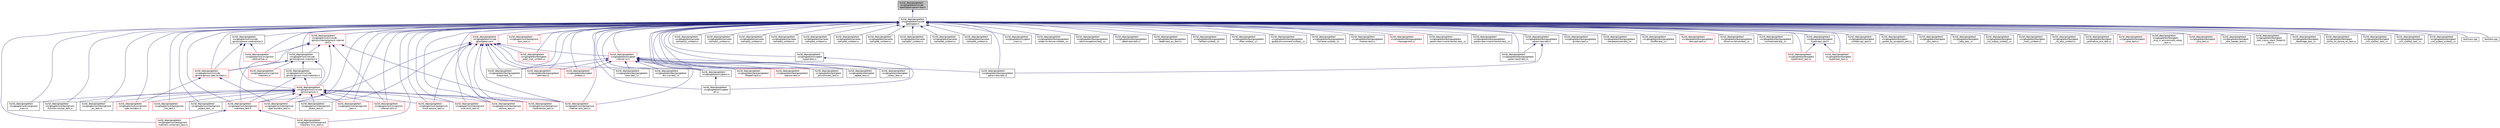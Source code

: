digraph "build/_deps/googletest-src/googletest/include/gtest/gtest-param-test.h"
{
 // LATEX_PDF_SIZE
  bgcolor="transparent";
  edge [fontname="Helvetica",fontsize="10",labelfontname="Helvetica",labelfontsize="10"];
  node [fontname="Helvetica",fontsize="10",shape=record];
  Node1 [label="build/_deps/googletest\l-src/googletest/include\l/gtest/gtest-param-test.h",height=0.2,width=0.4,color="black", fillcolor="grey75", style="filled", fontcolor="black",tooltip=" "];
  Node1 -> Node2 [dir="back",color="midnightblue",fontsize="10",style="solid",fontname="Helvetica"];
  Node2 [label="build/_deps/googletest\l-src/googletest/include\l/gtest/gtest.h",height=0.2,width=0.4,color="black",URL="$gtest_8h.html",tooltip=" "];
  Node2 -> Node3 [dir="back",color="midnightblue",fontsize="10",style="solid",fontname="Helvetica"];
  Node3 [label="build/_deps/googletest\l-src/googlemock/include\l/gmock/gmock-cardinalities.h",height=0.2,width=0.4,color="black",URL="$gmock-cardinalities_8h.html",tooltip=" "];
  Node3 -> Node4 [dir="back",color="midnightblue",fontsize="10",style="solid",fontname="Helvetica"];
  Node4 [label="build/_deps/googletest\l-src/googlemock/include\l/gmock/gmock-spec-builders.h",height=0.2,width=0.4,color="red",URL="$gmock-spec-builders_8h.html",tooltip=" "];
  Node4 -> Node9 [dir="back",color="midnightblue",fontsize="10",style="solid",fontname="Helvetica"];
  Node9 [label="build/_deps/googletest\l-src/googlemock/src/gmock\l-spec-builders.cc",height=0.2,width=0.4,color="red",URL="$gmock-spec-builders_8cc.html",tooltip=" "];
  Node4 -> Node25 [dir="back",color="midnightblue",fontsize="10",style="solid",fontname="Helvetica"];
  Node25 [label="build/_deps/googletest\l-src/googlemock/test/gmock\l-spec-builders_test.cc",height=0.2,width=0.4,color="red",URL="$gmock-spec-builders__test_8cc.html",tooltip=" "];
  Node3 -> Node6 [dir="back",color="midnightblue",fontsize="10",style="solid",fontname="Helvetica"];
  Node6 [label="build/_deps/googletest\l-src/googlemock/include\l/gmock/gmock.h",height=0.2,width=0.4,color="red",URL="$gmock_8h.html",tooltip=" "];
  Node6 -> Node8 [dir="back",color="midnightblue",fontsize="10",style="solid",fontname="Helvetica"];
  Node8 [label="build/_deps/googletest\l-src/googlemock/src/gmock\l-internal-utils.cc",height=0.2,width=0.4,color="red",URL="$gmock-internal-utils_8cc.html",tooltip=" "];
  Node6 -> Node9 [dir="back",color="midnightblue",fontsize="10",style="solid",fontname="Helvetica"];
  Node6 -> Node11 [dir="back",color="midnightblue",fontsize="10",style="solid",fontname="Helvetica"];
  Node11 [label="build/_deps/googletest\l-src/googlemock/src/gmock\l_main.cc",height=0.2,width=0.4,color="black",URL="$gmock__main_8cc.html",tooltip=" "];
  Node6 -> Node12 [dir="back",color="midnightblue",fontsize="10",style="solid",fontname="Helvetica"];
  Node12 [label="build/_deps/googletest\l-src/googlemock/test/gmock\l-actions_test.cc",height=0.2,width=0.4,color="red",URL="$gmock-actions__test_8cc.html",tooltip=" "];
  Node6 -> Node14 [dir="back",color="midnightblue",fontsize="10",style="solid",fontname="Helvetica"];
  Node14 [label="build/_deps/googletest\l-src/googlemock/test/gmock\l-cardinalities_test.cc",height=0.2,width=0.4,color="red",URL="$gmock-cardinalities__test_8cc.html",tooltip=" "];
  Node6 -> Node15 [dir="back",color="midnightblue",fontsize="10",style="solid",fontname="Helvetica"];
  Node15 [label="build/_deps/googletest\l-src/googlemock/test/gmock\l-function-mocker_test.cc",height=0.2,width=0.4,color="black",URL="$gmock-function-mocker__test_8cc.html",tooltip=" "];
  Node6 -> Node16 [dir="back",color="midnightblue",fontsize="10",style="solid",fontname="Helvetica"];
  Node16 [label="build/_deps/googletest\l-src/googlemock/test/gmock\l-internal-utils_test.cc",height=0.2,width=0.4,color="red",URL="$gmock-internal-utils__test_8cc.html",tooltip=" "];
  Node6 -> Node17 [dir="back",color="midnightblue",fontsize="10",style="solid",fontname="Helvetica"];
  Node17 [label="build/_deps/googletest\l-src/googlemock/test/gmock\l-matchers_test.h",height=0.2,width=0.4,color="red",URL="$gmock-matchers__test_8h.html",tooltip=" "];
  Node17 -> Node20 [dir="back",color="midnightblue",fontsize="10",style="solid",fontname="Helvetica"];
  Node20 [label="build/_deps/googletest\l-src/googlemock/test/gmock\l-matchers-containers_test.cc",height=0.2,width=0.4,color="red",URL="$gmock-matchers-containers__test_8cc.html",tooltip=" "];
  Node17 -> Node21 [dir="back",color="midnightblue",fontsize="10",style="solid",fontname="Helvetica"];
  Node21 [label="build/_deps/googletest\l-src/googlemock/test/gmock\l-matchers-misc_test.cc",height=0.2,width=0.4,color="red",URL="$gmock-matchers-misc__test_8cc.html",tooltip=" "];
  Node6 -> Node22 [dir="back",color="midnightblue",fontsize="10",style="solid",fontname="Helvetica"];
  Node22 [label="build/_deps/googletest\l-src/googlemock/test/gmock\l-more-actions_test.cc",height=0.2,width=0.4,color="red",URL="$gmock-more-actions__test_8cc.html",tooltip=" "];
  Node6 -> Node23 [dir="back",color="midnightblue",fontsize="10",style="solid",fontname="Helvetica"];
  Node23 [label="build/_deps/googletest\l-src/googlemock/test/gmock\l-nice-strict_test.cc",height=0.2,width=0.4,color="red",URL="$gmock-nice-strict__test_8cc.html",tooltip=" "];
  Node6 -> Node25 [dir="back",color="midnightblue",fontsize="10",style="solid",fontname="Helvetica"];
  Node6 -> Node26 [dir="back",color="midnightblue",fontsize="10",style="solid",fontname="Helvetica"];
  Node26 [label="build/_deps/googletest\l-src/googlemock/test/gmock\l_ex_test.cc",height=0.2,width=0.4,color="black",URL="$gmock__ex__test_8cc.html",tooltip=" "];
  Node6 -> Node28 [dir="back",color="midnightblue",fontsize="10",style="solid",fontname="Helvetica"];
  Node28 [label="build/_deps/googletest\l-src/googlemock/test/gmock\l_link_test.h",height=0.2,width=0.4,color="red",URL="$gmock__link__test_8h.html",tooltip=" "];
  Node6 -> Node31 [dir="back",color="midnightblue",fontsize="10",style="solid",fontname="Helvetica"];
  Node31 [label="build/_deps/googletest\l-src/googlemock/test/gmock\l_output_test_.cc",height=0.2,width=0.4,color="black",URL="$gmock__output__test___8cc.html",tooltip=" "];
  Node6 -> Node32 [dir="back",color="midnightblue",fontsize="10",style="solid",fontname="Helvetica"];
  Node32 [label="build/_deps/googletest\l-src/googlemock/test/gmock\l_stress_test.cc",height=0.2,width=0.4,color="black",URL="$gmock__stress__test_8cc.html",tooltip=" "];
  Node6 -> Node33 [dir="back",color="midnightblue",fontsize="10",style="solid",fontname="Helvetica"];
  Node33 [label="build/_deps/googletest\l-src/googlemock/test/gmock\l_test.cc",height=0.2,width=0.4,color="red",URL="$gmock__test_8cc.html",tooltip=" "];
  Node3 -> Node35 [dir="back",color="midnightblue",fontsize="10",style="solid",fontname="Helvetica"];
  Node35 [label="build/_deps/googletest\l-src/googlemock/src/gmock\l-cardinalities.cc",height=0.2,width=0.4,color="red",URL="$gmock-cardinalities_8cc.html",tooltip=" "];
  Node2 -> Node36 [dir="back",color="midnightblue",fontsize="10",style="solid",fontname="Helvetica"];
  Node36 [label="build/_deps/googletest\l-src/googlemock/include\l/gmock/gmock-matchers.h",height=0.2,width=0.4,color="black",URL="$gmock-matchers_8h.html",tooltip=" "];
  Node36 -> Node37 [dir="back",color="midnightblue",fontsize="10",style="solid",fontname="Helvetica"];
  Node37 [label="build/_deps/googletest\l-src/googlemock/include\l/gmock/gmock-more-matchers.h",height=0.2,width=0.4,color="black",URL="$gmock-more-matchers_8h.html",tooltip=" "];
  Node37 -> Node6 [dir="back",color="midnightblue",fontsize="10",style="solid",fontname="Helvetica"];
  Node37 -> Node17 [dir="back",color="midnightblue",fontsize="10",style="solid",fontname="Helvetica"];
  Node36 -> Node4 [dir="back",color="midnightblue",fontsize="10",style="solid",fontname="Helvetica"];
  Node36 -> Node6 [dir="back",color="midnightblue",fontsize="10",style="solid",fontname="Helvetica"];
  Node36 -> Node38 [dir="back",color="midnightblue",fontsize="10",style="solid",fontname="Helvetica"];
  Node38 [label="build/_deps/googletest\l-src/googlemock/src/gmock\l-matchers.cc",height=0.2,width=0.4,color="red",URL="$gmock-matchers_8cc.html",tooltip=" "];
  Node36 -> Node17 [dir="back",color="midnightblue",fontsize="10",style="solid",fontname="Helvetica"];
  Node2 -> Node4 [dir="back",color="midnightblue",fontsize="10",style="solid",fontname="Helvetica"];
  Node2 -> Node39 [dir="back",color="midnightblue",fontsize="10",style="solid",fontname="Helvetica"];
  Node39 [label="build/_deps/googletest\l-src/googlemock/include\l/gmock/internal/gmock-internal\l-utils.h",height=0.2,width=0.4,color="red",URL="$gmock-internal-utils_8h.html",tooltip=" "];
  Node39 -> Node36 [dir="back",color="midnightblue",fontsize="10",style="solid",fontname="Helvetica"];
  Node39 -> Node4 [dir="back",color="midnightblue",fontsize="10",style="solid",fontname="Helvetica"];
  Node39 -> Node6 [dir="back",color="midnightblue",fontsize="10",style="solid",fontname="Helvetica"];
  Node39 -> Node35 [dir="back",color="midnightblue",fontsize="10",style="solid",fontname="Helvetica"];
  Node39 -> Node8 [dir="back",color="midnightblue",fontsize="10",style="solid",fontname="Helvetica"];
  Node39 -> Node16 [dir="back",color="midnightblue",fontsize="10",style="solid",fontname="Helvetica"];
  Node2 -> Node35 [dir="back",color="midnightblue",fontsize="10",style="solid",fontname="Helvetica"];
  Node2 -> Node8 [dir="back",color="midnightblue",fontsize="10",style="solid",fontname="Helvetica"];
  Node2 -> Node9 [dir="back",color="midnightblue",fontsize="10",style="solid",fontname="Helvetica"];
  Node2 -> Node11 [dir="back",color="midnightblue",fontsize="10",style="solid",fontname="Helvetica"];
  Node2 -> Node12 [dir="back",color="midnightblue",fontsize="10",style="solid",fontname="Helvetica"];
  Node2 -> Node14 [dir="back",color="midnightblue",fontsize="10",style="solid",fontname="Helvetica"];
  Node2 -> Node15 [dir="back",color="midnightblue",fontsize="10",style="solid",fontname="Helvetica"];
  Node2 -> Node16 [dir="back",color="midnightblue",fontsize="10",style="solid",fontname="Helvetica"];
  Node2 -> Node20 [dir="back",color="midnightblue",fontsize="10",style="solid",fontname="Helvetica"];
  Node2 -> Node21 [dir="back",color="midnightblue",fontsize="10",style="solid",fontname="Helvetica"];
  Node2 -> Node17 [dir="back",color="midnightblue",fontsize="10",style="solid",fontname="Helvetica"];
  Node2 -> Node22 [dir="back",color="midnightblue",fontsize="10",style="solid",fontname="Helvetica"];
  Node2 -> Node23 [dir="back",color="midnightblue",fontsize="10",style="solid",fontname="Helvetica"];
  Node2 -> Node42 [dir="back",color="midnightblue",fontsize="10",style="solid",fontname="Helvetica"];
  Node42 [label="build/_deps/googletest\l-src/googlemock/test/gmock\l-port_test.cc",height=0.2,width=0.4,color="red",URL="$gmock-port__test_8cc.html",tooltip=" "];
  Node2 -> Node25 [dir="back",color="midnightblue",fontsize="10",style="solid",fontname="Helvetica"];
  Node2 -> Node26 [dir="back",color="midnightblue",fontsize="10",style="solid",fontname="Helvetica"];
  Node2 -> Node28 [dir="back",color="midnightblue",fontsize="10",style="solid",fontname="Helvetica"];
  Node2 -> Node31 [dir="back",color="midnightblue",fontsize="10",style="solid",fontname="Helvetica"];
  Node2 -> Node32 [dir="back",color="midnightblue",fontsize="10",style="solid",fontname="Helvetica"];
  Node2 -> Node33 [dir="back",color="midnightblue",fontsize="10",style="solid",fontname="Helvetica"];
  Node2 -> Node43 [dir="back",color="midnightblue",fontsize="10",style="solid",fontname="Helvetica"];
  Node43 [label="build/_deps/googletest\l-src/googletest/include\l/gtest/gtest-spi.h",height=0.2,width=0.4,color="red",URL="$gtest-spi_8h.html",tooltip=" "];
  Node43 -> Node12 [dir="back",color="midnightblue",fontsize="10",style="solid",fontname="Helvetica"];
  Node43 -> Node14 [dir="back",color="midnightblue",fontsize="10",style="solid",fontname="Helvetica"];
  Node43 -> Node16 [dir="back",color="midnightblue",fontsize="10",style="solid",fontname="Helvetica"];
  Node43 -> Node17 [dir="back",color="midnightblue",fontsize="10",style="solid",fontname="Helvetica"];
  Node43 -> Node22 [dir="back",color="midnightblue",fontsize="10",style="solid",fontname="Helvetica"];
  Node43 -> Node23 [dir="back",color="midnightblue",fontsize="10",style="solid",fontname="Helvetica"];
  Node43 -> Node25 [dir="back",color="midnightblue",fontsize="10",style="solid",fontname="Helvetica"];
  Node43 -> Node44 [dir="back",color="midnightblue",fontsize="10",style="solid",fontname="Helvetica"];
  Node44 [label="build/_deps/googletest\l-src/googletest/src/gtest\l-internal-inl.h",height=0.2,width=0.4,color="red",URL="$gtest-internal-inl_8h.html",tooltip=" "];
  Node44 -> Node16 [dir="back",color="midnightblue",fontsize="10",style="solid",fontname="Helvetica"];
  Node44 -> Node50 [dir="back",color="midnightblue",fontsize="10",style="solid",fontname="Helvetica"];
  Node50 [label="build/_deps/googletest\l-src/googletest/src/gtest.cc",height=0.2,width=0.4,color="black",URL="$gtest_8cc.html",tooltip=" "];
  Node50 -> Node46 [dir="back",color="midnightblue",fontsize="10",style="solid",fontname="Helvetica"];
  Node46 [label="build/_deps/googletest\l-src/googletest/src/gtest\l-all.cc",height=0.2,width=0.4,color="black",URL="$gtest-all_8cc.html",tooltip=" "];
  Node44 -> Node51 [dir="back",color="midnightblue",fontsize="10",style="solid",fontname="Helvetica"];
  Node51 [label="build/_deps/googletest\l-src/googletest/test/googletest\l-color-test_.cc",height=0.2,width=0.4,color="black",URL="$googletest-color-test___8cc.html",tooltip=" "];
  Node44 -> Node52 [dir="back",color="midnightblue",fontsize="10",style="solid",fontname="Helvetica"];
  Node52 [label="build/_deps/googletest\l-src/googletest/test/googletest\l-env-var-test_.cc",height=0.2,width=0.4,color="black",URL="$googletest-env-var-test___8cc.html",tooltip=" "];
  Node44 -> Node53 [dir="back",color="midnightblue",fontsize="10",style="solid",fontname="Helvetica"];
  Node53 [label="build/_deps/googletest\l-src/googletest/test/googletest\l-filepath-test.cc",height=0.2,width=0.4,color="red",URL="$googletest-filepath-test_8cc.html",tooltip=" "];
  Node44 -> Node55 [dir="back",color="midnightblue",fontsize="10",style="solid",fontname="Helvetica"];
  Node55 [label="build/_deps/googletest\l-src/googletest/test/googletest\l-options-test.cc",height=0.2,width=0.4,color="red",URL="$googletest-options-test_8cc.html",tooltip=" "];
  Node44 -> Node56 [dir="back",color="midnightblue",fontsize="10",style="solid",fontname="Helvetica"];
  Node56 [label="build/_deps/googletest\l-src/googletest/test/googletest\l-output-test_.cc",height=0.2,width=0.4,color="black",URL="$googletest-output-test___8cc.html",tooltip=" "];
  Node44 -> Node57 [dir="back",color="midnightblue",fontsize="10",style="solid",fontname="Helvetica"];
  Node57 [label="build/_deps/googletest\l-src/googletest/test/googletest\l-param-test-test.cc",height=0.2,width=0.4,color="black",URL="$googletest-param-test-test_8cc.html",tooltip=" "];
  Node44 -> Node58 [dir="back",color="midnightblue",fontsize="10",style="solid",fontname="Helvetica"];
  Node58 [label="build/_deps/googletest\l-src/googletest/test/googletest\l-port-test.cc",height=0.2,width=0.4,color="red",URL="$googletest-port-test_8cc.html",tooltip=" "];
  Node44 -> Node59 [dir="back",color="midnightblue",fontsize="10",style="solid",fontname="Helvetica"];
  Node59 [label="build/_deps/googletest\l-src/googletest/test/gtest\l_environment_test.cc",height=0.2,width=0.4,color="black",URL="$gtest__environment__test_8cc.html",tooltip=" "];
  Node44 -> Node60 [dir="back",color="midnightblue",fontsize="10",style="solid",fontname="Helvetica"];
  Node60 [label="build/_deps/googletest\l-src/googletest/test/gtest\l_repeat_test.cc",height=0.2,width=0.4,color="black",URL="$gtest__repeat__test_8cc.html",tooltip=" "];
  Node44 -> Node61 [dir="back",color="midnightblue",fontsize="10",style="solid",fontname="Helvetica"];
  Node61 [label="build/_deps/googletest\l-src/googletest/test/gtest\l_stress_test.cc",height=0.2,width=0.4,color="black",URL="$gtest__stress__test_8cc.html",tooltip=" "];
  Node44 -> Node62 [dir="back",color="midnightblue",fontsize="10",style="solid",fontname="Helvetica"];
  Node62 [label="build/_deps/googletest\l-src/googletest/test/gtest\l_unittest.cc",height=0.2,width=0.4,color="red",URL="$gtest__unittest_8cc.html",tooltip=" "];
  Node43 -> Node50 [dir="back",color="midnightblue",fontsize="10",style="solid",fontname="Helvetica"];
  Node43 -> Node56 [dir="back",color="midnightblue",fontsize="10",style="solid",fontname="Helvetica"];
  Node43 -> Node58 [dir="back",color="midnightblue",fontsize="10",style="solid",fontname="Helvetica"];
  Node43 -> Node63 [dir="back",color="midnightblue",fontsize="10",style="solid",fontname="Helvetica"];
  Node63 [label="build/_deps/googletest\l-src/googletest/test/gtest\l_pred_impl_unittest.cc",height=0.2,width=0.4,color="red",URL="$gtest__pred__impl__unittest_8cc.html",tooltip=" "];
  Node43 -> Node62 [dir="back",color="midnightblue",fontsize="10",style="solid",fontname="Helvetica"];
  Node2 -> Node64 [dir="back",color="midnightblue",fontsize="10",style="solid",fontname="Helvetica"];
  Node64 [label="build/_deps/googletest\l-src/googletest/samples\l/sample10_unittest.cc",height=0.2,width=0.4,color="black",URL="$sample10__unittest_8cc.html",tooltip=" "];
  Node2 -> Node65 [dir="back",color="midnightblue",fontsize="10",style="solid",fontname="Helvetica"];
  Node65 [label="build/_deps/googletest\l-src/googletest/samples\l/sample1_unittest.cc",height=0.2,width=0.4,color="black",URL="$sample1__unittest_8cc.html",tooltip=" "];
  Node2 -> Node66 [dir="back",color="midnightblue",fontsize="10",style="solid",fontname="Helvetica"];
  Node66 [label="build/_deps/googletest\l-src/googletest/samples\l/sample2_unittest.cc",height=0.2,width=0.4,color="black",URL="$sample2__unittest_8cc.html",tooltip=" "];
  Node2 -> Node67 [dir="back",color="midnightblue",fontsize="10",style="solid",fontname="Helvetica"];
  Node67 [label="build/_deps/googletest\l-src/googletest/samples\l/sample3_unittest.cc",height=0.2,width=0.4,color="black",URL="$sample3__unittest_8cc.html",tooltip=" "];
  Node2 -> Node68 [dir="back",color="midnightblue",fontsize="10",style="solid",fontname="Helvetica"];
  Node68 [label="build/_deps/googletest\l-src/googletest/samples\l/sample4_unittest.cc",height=0.2,width=0.4,color="black",URL="$sample4__unittest_8cc.html",tooltip=" "];
  Node2 -> Node69 [dir="back",color="midnightblue",fontsize="10",style="solid",fontname="Helvetica"];
  Node69 [label="build/_deps/googletest\l-src/googletest/samples\l/sample5_unittest.cc",height=0.2,width=0.4,color="black",URL="$sample5__unittest_8cc.html",tooltip=" "];
  Node2 -> Node70 [dir="back",color="midnightblue",fontsize="10",style="solid",fontname="Helvetica"];
  Node70 [label="build/_deps/googletest\l-src/googletest/samples\l/sample6_unittest.cc",height=0.2,width=0.4,color="black",URL="$sample6__unittest_8cc.html",tooltip=" "];
  Node2 -> Node71 [dir="back",color="midnightblue",fontsize="10",style="solid",fontname="Helvetica"];
  Node71 [label="build/_deps/googletest\l-src/googletest/samples\l/sample7_unittest.cc",height=0.2,width=0.4,color="black",URL="$sample7__unittest_8cc.html",tooltip=" "];
  Node2 -> Node72 [dir="back",color="midnightblue",fontsize="10",style="solid",fontname="Helvetica"];
  Node72 [label="build/_deps/googletest\l-src/googletest/samples\l/sample8_unittest.cc",height=0.2,width=0.4,color="black",URL="$sample8__unittest_8cc.html",tooltip=" "];
  Node2 -> Node73 [dir="back",color="midnightblue",fontsize="10",style="solid",fontname="Helvetica"];
  Node73 [label="build/_deps/googletest\l-src/googletest/samples\l/sample9_unittest.cc",height=0.2,width=0.4,color="black",URL="$sample9__unittest_8cc.html",tooltip=" "];
  Node2 -> Node46 [dir="back",color="midnightblue",fontsize="10",style="solid",fontname="Helvetica"];
  Node2 -> Node44 [dir="back",color="midnightblue",fontsize="10",style="solid",fontname="Helvetica"];
  Node2 -> Node74 [dir="back",color="midnightblue",fontsize="10",style="solid",fontname="Helvetica"];
  Node74 [label="build/_deps/googletest\l-src/googletest/src/gtest\l-typed-test.cc",height=0.2,width=0.4,color="black",URL="$gtest-typed-test_8cc.html",tooltip=" "];
  Node74 -> Node46 [dir="back",color="midnightblue",fontsize="10",style="solid",fontname="Helvetica"];
  Node2 -> Node50 [dir="back",color="midnightblue",fontsize="10",style="solid",fontname="Helvetica"];
  Node2 -> Node75 [dir="back",color="midnightblue",fontsize="10",style="solid",fontname="Helvetica"];
  Node75 [label="build/_deps/googletest\l-src/googletest/src/gtest\l_main.cc",height=0.2,width=0.4,color="black",URL="$gtest__main_8cc.html",tooltip=" "];
  Node2 -> Node76 [dir="back",color="midnightblue",fontsize="10",style="solid",fontname="Helvetica"];
  Node76 [label="build/_deps/googletest\l-src/googletest/test/googletest\l-break-on-failure-unittest_.cc",height=0.2,width=0.4,color="black",URL="$googletest-break-on-failure-unittest___8cc.html",tooltip=" "];
  Node2 -> Node77 [dir="back",color="midnightblue",fontsize="10",style="solid",fontname="Helvetica"];
  Node77 [label="build/_deps/googletest\l-src/googletest/test/googletest\l-catch-exceptions-test_.cc",height=0.2,width=0.4,color="black",URL="$googletest-catch-exceptions-test___8cc.html",tooltip=" "];
  Node2 -> Node51 [dir="back",color="midnightblue",fontsize="10",style="solid",fontname="Helvetica"];
  Node2 -> Node78 [dir="back",color="midnightblue",fontsize="10",style="solid",fontname="Helvetica"];
  Node78 [label="build/_deps/googletest\l-src/googletest/test/googletest\l-death-test-test.cc",height=0.2,width=0.4,color="black",URL="$googletest-death-test-test_8cc.html",tooltip=" "];
  Node2 -> Node79 [dir="back",color="midnightblue",fontsize="10",style="solid",fontname="Helvetica"];
  Node79 [label="build/_deps/googletest\l-src/googletest/test/googletest\l-death-test_ex_test.cc",height=0.2,width=0.4,color="black",URL="$googletest-death-test__ex__test_8cc.html",tooltip=" "];
  Node2 -> Node52 [dir="back",color="midnightblue",fontsize="10",style="solid",fontname="Helvetica"];
  Node2 -> Node80 [dir="back",color="midnightblue",fontsize="10",style="solid",fontname="Helvetica"];
  Node80 [label="build/_deps/googletest\l-src/googletest/test/googletest\l-failfast-unittest_.cc",height=0.2,width=0.4,color="black",URL="$googletest-failfast-unittest___8cc.html",tooltip=" "];
  Node2 -> Node53 [dir="back",color="midnightblue",fontsize="10",style="solid",fontname="Helvetica"];
  Node2 -> Node81 [dir="back",color="midnightblue",fontsize="10",style="solid",fontname="Helvetica"];
  Node81 [label="build/_deps/googletest\l-src/googletest/test/googletest\l-filter-unittest_.cc",height=0.2,width=0.4,color="black",URL="$googletest-filter-unittest___8cc.html",tooltip=" "];
  Node2 -> Node82 [dir="back",color="midnightblue",fontsize="10",style="solid",fontname="Helvetica"];
  Node82 [label="build/_deps/googletest\l-src/googletest/test/googletest\l-global-environment-unittest_.cc",height=0.2,width=0.4,color="black",URL="$googletest-global-environment-unittest___8cc.html",tooltip=" "];
  Node2 -> Node83 [dir="back",color="midnightblue",fontsize="10",style="solid",fontname="Helvetica"];
  Node83 [label="build/_deps/googletest\l-src/googletest/test/googletest\l-list-tests-unittest_.cc",height=0.2,width=0.4,color="black",URL="$googletest-list-tests-unittest___8cc.html",tooltip=" "];
  Node2 -> Node84 [dir="back",color="midnightblue",fontsize="10",style="solid",fontname="Helvetica"];
  Node84 [label="build/_deps/googletest\l-src/googletest/test/googletest\l-listener-test.cc",height=0.2,width=0.4,color="black",URL="$googletest-listener-test_8cc.html",tooltip=" "];
  Node2 -> Node85 [dir="back",color="midnightblue",fontsize="10",style="solid",fontname="Helvetica"];
  Node85 [label="build/_deps/googletest\l-src/googletest/test/googletest\l-message-test.cc",height=0.2,width=0.4,color="red",URL="$googletest-message-test_8cc.html",tooltip=" "];
  Node2 -> Node55 [dir="back",color="midnightblue",fontsize="10",style="solid",fontname="Helvetica"];
  Node2 -> Node56 [dir="back",color="midnightblue",fontsize="10",style="solid",fontname="Helvetica"];
  Node2 -> Node86 [dir="back",color="midnightblue",fontsize="10",style="solid",fontname="Helvetica"];
  Node86 [label="build/_deps/googletest\l-src/googletest/test/googletest\l-param-test-invalid-name1-test_.cc",height=0.2,width=0.4,color="black",URL="$googletest-param-test-invalid-name1-test___8cc.html",tooltip=" "];
  Node2 -> Node87 [dir="back",color="midnightblue",fontsize="10",style="solid",fontname="Helvetica"];
  Node87 [label="build/_deps/googletest\l-src/googletest/test/googletest\l-param-test-invalid-name2-test_.cc",height=0.2,width=0.4,color="black",URL="$googletest-param-test-invalid-name2-test___8cc.html",tooltip=" "];
  Node2 -> Node57 [dir="back",color="midnightblue",fontsize="10",style="solid",fontname="Helvetica"];
  Node2 -> Node88 [dir="back",color="midnightblue",fontsize="10",style="solid",fontname="Helvetica"];
  Node88 [label="build/_deps/googletest\l-src/googletest/test/googletest\l-param-test-test.h",height=0.2,width=0.4,color="black",URL="$googletest-param-test-test_8h.html",tooltip=" "];
  Node88 -> Node57 [dir="back",color="midnightblue",fontsize="10",style="solid",fontname="Helvetica"];
  Node88 -> Node89 [dir="back",color="midnightblue",fontsize="10",style="solid",fontname="Helvetica"];
  Node89 [label="build/_deps/googletest\l-src/googletest/test/googletest\l-param-test2-test.cc",height=0.2,width=0.4,color="black",URL="$googletest-param-test2-test_8cc.html",tooltip=" "];
  Node2 -> Node89 [dir="back",color="midnightblue",fontsize="10",style="solid",fontname="Helvetica"];
  Node2 -> Node58 [dir="back",color="midnightblue",fontsize="10",style="solid",fontname="Helvetica"];
  Node2 -> Node90 [dir="back",color="midnightblue",fontsize="10",style="solid",fontname="Helvetica"];
  Node90 [label="build/_deps/googletest\l-src/googletest/test/googletest\l-printers-test.cc",height=0.2,width=0.4,color="black",URL="$googletest-printers-test_8cc.html",tooltip=" "];
  Node2 -> Node91 [dir="back",color="midnightblue",fontsize="10",style="solid",fontname="Helvetica"];
  Node91 [label="build/_deps/googletest\l-src/googletest/test/googletest\l-setuptestsuite-test_.cc",height=0.2,width=0.4,color="black",URL="$googletest-setuptestsuite-test___8cc.html",tooltip=" "];
  Node2 -> Node92 [dir="back",color="midnightblue",fontsize="10",style="solid",fontname="Helvetica"];
  Node92 [label="build/_deps/googletest\l-src/googletest/test/googletest\l-shuffle-test_.cc",height=0.2,width=0.4,color="black",URL="$googletest-shuffle-test___8cc.html",tooltip=" "];
  Node2 -> Node93 [dir="back",color="midnightblue",fontsize="10",style="solid",fontname="Helvetica"];
  Node93 [label="build/_deps/googletest\l-src/googletest/test/googletest\l-test-part-test.cc",height=0.2,width=0.4,color="red",URL="$googletest-test-part-test_8cc.html",tooltip=" "];
  Node2 -> Node94 [dir="back",color="midnightblue",fontsize="10",style="solid",fontname="Helvetica"];
  Node94 [label="build/_deps/googletest\l-src/googletest/test/googletest\l-throw-on-failure-test_.cc",height=0.2,width=0.4,color="black",URL="$googletest-throw-on-failure-test___8cc.html",tooltip=" "];
  Node2 -> Node95 [dir="back",color="midnightblue",fontsize="10",style="solid",fontname="Helvetica"];
  Node95 [label="build/_deps/googletest\l-src/googletest/test/googletest\l-uninitialized-test_.cc",height=0.2,width=0.4,color="black",URL="$googletest-uninitialized-test___8cc.html",tooltip=" "];
  Node2 -> Node96 [dir="back",color="midnightblue",fontsize="10",style="solid",fontname="Helvetica"];
  Node96 [label="build/_deps/googletest\l-src/googletest/test/gtest\l-typed-test2_test.cc",height=0.2,width=0.4,color="red",URL="$gtest-typed-test2__test_8cc.html",tooltip=" "];
  Node2 -> Node97 [dir="back",color="midnightblue",fontsize="10",style="solid",fontname="Helvetica"];
  Node97 [label="build/_deps/googletest\l-src/googletest/test/gtest\l-typed-test_test.cc",height=0.2,width=0.4,color="red",URL="$gtest-typed-test__test_8cc.html",tooltip=" "];
  Node2 -> Node98 [dir="back",color="midnightblue",fontsize="10",style="solid",fontname="Helvetica"];
  Node98 [label="build/_deps/googletest\l-src/googletest/test/gtest\l-typed-test_test.h",height=0.2,width=0.4,color="black",URL="$gtest-typed-test__test_8h.html",tooltip=" "];
  Node98 -> Node96 [dir="back",color="midnightblue",fontsize="10",style="solid",fontname="Helvetica"];
  Node98 -> Node97 [dir="back",color="midnightblue",fontsize="10",style="solid",fontname="Helvetica"];
  Node2 -> Node99 [dir="back",color="midnightblue",fontsize="10",style="solid",fontname="Helvetica"];
  Node99 [label="build/_deps/googletest\l-src/googletest/test/gtest\l-unittest-api_test.cc",height=0.2,width=0.4,color="black",URL="$gtest-unittest-api__test_8cc.html",tooltip=" "];
  Node2 -> Node100 [dir="back",color="midnightblue",fontsize="10",style="solid",fontname="Helvetica"];
  Node100 [label="build/_deps/googletest\l-src/googletest/test/gtest\l_assert_by_exception_test.cc",height=0.2,width=0.4,color="black",URL="$gtest__assert__by__exception__test_8cc.html",tooltip=" "];
  Node2 -> Node101 [dir="back",color="midnightblue",fontsize="10",style="solid",fontname="Helvetica"];
  Node101 [label="build/_deps/googletest\l-src/googletest/test/gtest\l_dirs_test.cc",height=0.2,width=0.4,color="black",URL="$gtest__dirs__test_8cc.html",tooltip=" "];
  Node2 -> Node59 [dir="back",color="midnightblue",fontsize="10",style="solid",fontname="Helvetica"];
  Node2 -> Node102 [dir="back",color="midnightblue",fontsize="10",style="solid",fontname="Helvetica"];
  Node102 [label="build/_deps/googletest\l-src/googletest/test/gtest\l_help_test_.cc",height=0.2,width=0.4,color="black",URL="$gtest__help__test___8cc.html",tooltip=" "];
  Node2 -> Node103 [dir="back",color="midnightblue",fontsize="10",style="solid",fontname="Helvetica"];
  Node103 [label="build/_deps/googletest\l-src/googletest/test/gtest\l_list_output_unittest_.cc",height=0.2,width=0.4,color="black",URL="$gtest__list__output__unittest___8cc.html",tooltip=" "];
  Node2 -> Node104 [dir="back",color="midnightblue",fontsize="10",style="solid",fontname="Helvetica"];
  Node104 [label="build/_deps/googletest\l-src/googletest/test/gtest\l_main_unittest.cc",height=0.2,width=0.4,color="black",URL="$gtest__main__unittest_8cc.html",tooltip=" "];
  Node2 -> Node105 [dir="back",color="midnightblue",fontsize="10",style="solid",fontname="Helvetica"];
  Node105 [label="build/_deps/googletest\l-src/googletest/test/gtest\l_no_test_unittest.cc",height=0.2,width=0.4,color="black",URL="$gtest__no__test__unittest_8cc.html",tooltip=" "];
  Node2 -> Node63 [dir="back",color="midnightblue",fontsize="10",style="solid",fontname="Helvetica"];
  Node2 -> Node106 [dir="back",color="midnightblue",fontsize="10",style="solid",fontname="Helvetica"];
  Node106 [label="build/_deps/googletest\l-src/googletest/test/gtest\l_premature_exit_test.cc",height=0.2,width=0.4,color="black",URL="$gtest__premature__exit__test_8cc.html",tooltip=" "];
  Node2 -> Node107 [dir="back",color="midnightblue",fontsize="10",style="solid",fontname="Helvetica"];
  Node107 [label="build/_deps/googletest\l-src/googletest/test/gtest\l_prod_test.cc",height=0.2,width=0.4,color="red",URL="$gtest__prod__test_8cc.html",tooltip=" "];
  Node2 -> Node60 [dir="back",color="midnightblue",fontsize="10",style="solid",fontname="Helvetica"];
  Node2 -> Node108 [dir="back",color="midnightblue",fontsize="10",style="solid",fontname="Helvetica"];
  Node108 [label="build/_deps/googletest\l-src/googletest/test/gtest\l_skip_in_environment_setup\l_test.cc",height=0.2,width=0.4,color="black",URL="$gtest__skip__in__environment__setup__test_8cc.html",tooltip=" "];
  Node2 -> Node109 [dir="back",color="midnightblue",fontsize="10",style="solid",fontname="Helvetica"];
  Node109 [label="build/_deps/googletest\l-src/googletest/test/gtest\l_skip_test.cc",height=0.2,width=0.4,color="red",URL="$gtest__skip__test_8cc.html",tooltip=" "];
  Node2 -> Node110 [dir="back",color="midnightblue",fontsize="10",style="solid",fontname="Helvetica"];
  Node110 [label="build/_deps/googletest\l-src/googletest/test/gtest\l_sole_header_test.cc",height=0.2,width=0.4,color="black",URL="$gtest__sole__header__test_8cc.html",tooltip=" "];
  Node2 -> Node61 [dir="back",color="midnightblue",fontsize="10",style="solid",fontname="Helvetica"];
  Node2 -> Node111 [dir="back",color="midnightblue",fontsize="10",style="solid",fontname="Helvetica"];
  Node111 [label="build/_deps/googletest\l-src/googletest/test/gtest\l_test_macro_stack_footprint\l_test.cc",height=0.2,width=0.4,color="black",URL="$gtest__test__macro__stack__footprint__test_8cc.html",tooltip=" "];
  Node2 -> Node112 [dir="back",color="midnightblue",fontsize="10",style="solid",fontname="Helvetica"];
  Node112 [label="build/_deps/googletest\l-src/googletest/test/gtest\l_testbridge_test_.cc",height=0.2,width=0.4,color="black",URL="$gtest__testbridge__test___8cc.html",tooltip=" "];
  Node2 -> Node113 [dir="back",color="midnightblue",fontsize="10",style="solid",fontname="Helvetica"];
  Node113 [label="build/_deps/googletest\l-src/googletest/test/gtest\l_throw_on_failure_ex_test.cc",height=0.2,width=0.4,color="black",URL="$gtest__throw__on__failure__ex__test_8cc.html",tooltip=" "];
  Node2 -> Node62 [dir="back",color="midnightblue",fontsize="10",style="solid",fontname="Helvetica"];
  Node2 -> Node114 [dir="back",color="midnightblue",fontsize="10",style="solid",fontname="Helvetica"];
  Node114 [label="build/_deps/googletest\l-src/googletest/test/gtest\l_xml_outfile1_test_.cc",height=0.2,width=0.4,color="black",URL="$gtest__xml__outfile1__test___8cc.html",tooltip=" "];
  Node2 -> Node115 [dir="back",color="midnightblue",fontsize="10",style="solid",fontname="Helvetica"];
  Node115 [label="build/_deps/googletest\l-src/googletest/test/gtest\l_xml_outfile2_test_.cc",height=0.2,width=0.4,color="black",URL="$gtest__xml__outfile2__test___8cc.html",tooltip=" "];
  Node2 -> Node116 [dir="back",color="midnightblue",fontsize="10",style="solid",fontname="Helvetica"];
  Node116 [label="build/_deps/googletest\l-src/googletest/test/gtest\l_xml_output_unittest_.cc",height=0.2,width=0.4,color="black",URL="$gtest__xml__output__unittest___8cc.html",tooltip=" "];
  Node2 -> Node117 [dir="back",color="midnightblue",fontsize="10",style="solid",fontname="Helvetica"];
  Node117 [label="test/main.cpp",height=0.2,width=0.4,color="black",URL="$test_2main_8cpp.html",tooltip=" "];
  Node2 -> Node118 [dir="back",color="midnightblue",fontsize="10",style="solid",fontname="Helvetica"];
  Node118 [label="test/test.cpp",height=0.2,width=0.4,color="black",URL="$test_8cpp.html",tooltip=" "];
}
